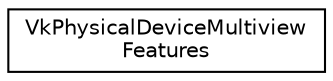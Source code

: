 digraph "Graphical Class Hierarchy"
{
 // LATEX_PDF_SIZE
  edge [fontname="Helvetica",fontsize="10",labelfontname="Helvetica",labelfontsize="10"];
  node [fontname="Helvetica",fontsize="10",shape=record];
  rankdir="LR";
  Node0 [label="VkPhysicalDeviceMultiview\lFeatures",height=0.2,width=0.4,color="black", fillcolor="white", style="filled",URL="$structVkPhysicalDeviceMultiviewFeatures.html",tooltip=" "];
}
